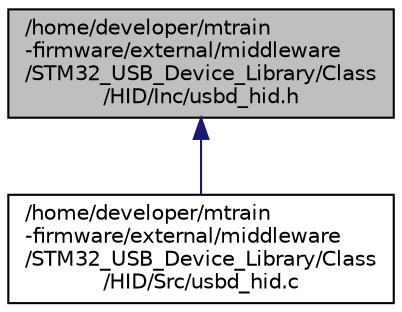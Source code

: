 digraph "/home/developer/mtrain-firmware/external/middleware/STM32_USB_Device_Library/Class/HID/Inc/usbd_hid.h"
{
  edge [fontname="Helvetica",fontsize="10",labelfontname="Helvetica",labelfontsize="10"];
  node [fontname="Helvetica",fontsize="10",shape=record];
  Node75 [label="/home/developer/mtrain\l-firmware/external/middleware\l/STM32_USB_Device_Library/Class\l/HID/Inc/usbd_hid.h",height=0.2,width=0.4,color="black", fillcolor="grey75", style="filled", fontcolor="black"];
  Node75 -> Node76 [dir="back",color="midnightblue",fontsize="10",style="solid",fontname="Helvetica"];
  Node76 [label="/home/developer/mtrain\l-firmware/external/middleware\l/STM32_USB_Device_Library/Class\l/HID/Src/usbd_hid.c",height=0.2,width=0.4,color="black", fillcolor="white", style="filled",URL="$usbd__hid_8c.html",tooltip="This file provides the HID core functions. "];
}
